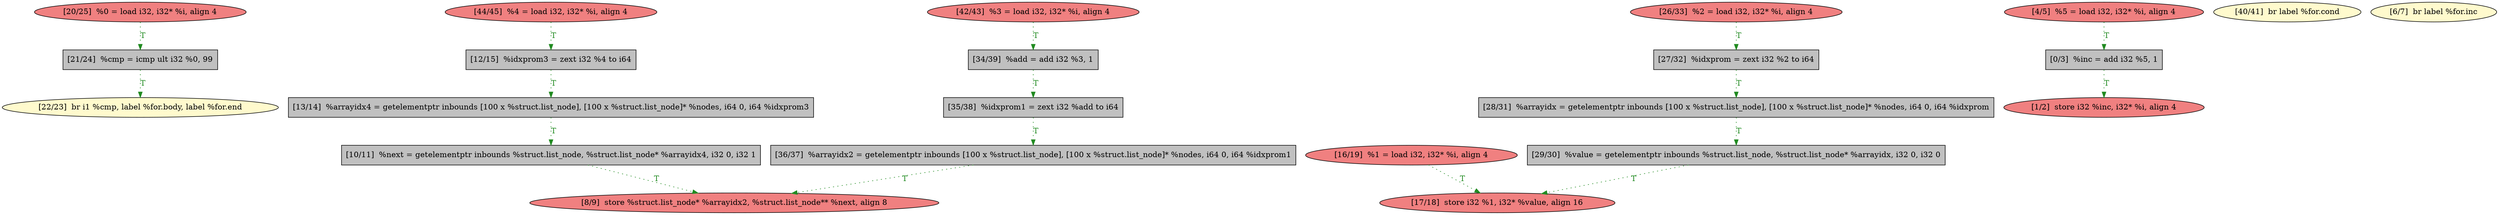 
digraph G {


node779 [fillcolor=lemonchiffon,label="[22/23]  br i1 %cmp, label %for.body, label %for.end",shape=ellipse,style=filled ]
node776 [fillcolor=lightcoral,label="[44/45]  %4 = load i32, i32* %i, align 4",shape=ellipse,style=filled ]
node763 [fillcolor=grey,label="[29/30]  %value = getelementptr inbounds %struct.list_node, %struct.list_node* %arrayidx, i32 0, i32 0",shape=rectangle,style=filled ]
node767 [fillcolor=lightcoral,label="[8/9]  store %struct.list_node* %arrayidx2, %struct.list_node** %next, align 8",shape=ellipse,style=filled ]
node773 [fillcolor=grey,label="[34/39]  %add = add i32 %3, 1",shape=rectangle,style=filled ]
node762 [fillcolor=grey,label="[21/24]  %cmp = icmp ult i32 %0, 99",shape=rectangle,style=filled ]
node766 [fillcolor=grey,label="[35/38]  %idxprom1 = zext i32 %add to i64",shape=rectangle,style=filled ]
node777 [fillcolor=grey,label="[27/32]  %idxprom = zext i32 %2 to i64",shape=rectangle,style=filled ]
node761 [fillcolor=lightcoral,label="[1/2]  store i32 %inc, i32* %i, align 4",shape=ellipse,style=filled ]
node778 [fillcolor=grey,label="[13/14]  %arrayidx4 = getelementptr inbounds [100 x %struct.list_node], [100 x %struct.list_node]* %nodes, i64 0, i64 %idxprom3",shape=rectangle,style=filled ]
node772 [fillcolor=lightcoral,label="[26/33]  %2 = load i32, i32* %i, align 4",shape=ellipse,style=filled ]
node780 [fillcolor=grey,label="[12/15]  %idxprom3 = zext i32 %4 to i64",shape=rectangle,style=filled ]
node760 [fillcolor=lightcoral,label="[17/18]  store i32 %1, i32* %value, align 16",shape=ellipse,style=filled ]
node758 [fillcolor=lightcoral,label="[16/19]  %1 = load i32, i32* %i, align 4",shape=ellipse,style=filled ]
node775 [fillcolor=lemonchiffon,label="[40/41]  br label %for.cond",shape=ellipse,style=filled ]
node770 [fillcolor=lemonchiffon,label="[6/7]  br label %for.inc",shape=ellipse,style=filled ]
node765 [fillcolor=grey,label="[10/11]  %next = getelementptr inbounds %struct.list_node, %struct.list_node* %arrayidx4, i32 0, i32 1",shape=rectangle,style=filled ]
node759 [fillcolor=lightcoral,label="[20/25]  %0 = load i32, i32* %i, align 4",shape=ellipse,style=filled ]
node769 [fillcolor=grey,label="[36/37]  %arrayidx2 = getelementptr inbounds [100 x %struct.list_node], [100 x %struct.list_node]* %nodes, i64 0, i64 %idxprom1",shape=rectangle,style=filled ]
node764 [fillcolor=grey,label="[28/31]  %arrayidx = getelementptr inbounds [100 x %struct.list_node], [100 x %struct.list_node]* %nodes, i64 0, i64 %idxprom",shape=rectangle,style=filled ]
node774 [fillcolor=lightcoral,label="[42/43]  %3 = load i32, i32* %i, align 4",shape=ellipse,style=filled ]
node768 [fillcolor=lightcoral,label="[4/5]  %5 = load i32, i32* %i, align 4",shape=ellipse,style=filled ]
node771 [fillcolor=grey,label="[0/3]  %inc = add i32 %5, 1",shape=rectangle,style=filled ]

node763->node760 [style=dotted,color=forestgreen,label="T",fontcolor=forestgreen ]
node772->node777 [style=dotted,color=forestgreen,label="T",fontcolor=forestgreen ]
node769->node767 [style=dotted,color=forestgreen,label="T",fontcolor=forestgreen ]
node762->node779 [style=dotted,color=forestgreen,label="T",fontcolor=forestgreen ]
node773->node766 [style=dotted,color=forestgreen,label="T",fontcolor=forestgreen ]
node771->node761 [style=dotted,color=forestgreen,label="T",fontcolor=forestgreen ]
node768->node771 [style=dotted,color=forestgreen,label="T",fontcolor=forestgreen ]
node774->node773 [style=dotted,color=forestgreen,label="T",fontcolor=forestgreen ]
node780->node778 [style=dotted,color=forestgreen,label="T",fontcolor=forestgreen ]
node777->node764 [style=dotted,color=forestgreen,label="T",fontcolor=forestgreen ]
node758->node760 [style=dotted,color=forestgreen,label="T",fontcolor=forestgreen ]
node778->node765 [style=dotted,color=forestgreen,label="T",fontcolor=forestgreen ]
node765->node767 [style=dotted,color=forestgreen,label="T",fontcolor=forestgreen ]
node776->node780 [style=dotted,color=forestgreen,label="T",fontcolor=forestgreen ]
node764->node763 [style=dotted,color=forestgreen,label="T",fontcolor=forestgreen ]
node766->node769 [style=dotted,color=forestgreen,label="T",fontcolor=forestgreen ]
node759->node762 [style=dotted,color=forestgreen,label="T",fontcolor=forestgreen ]


}
